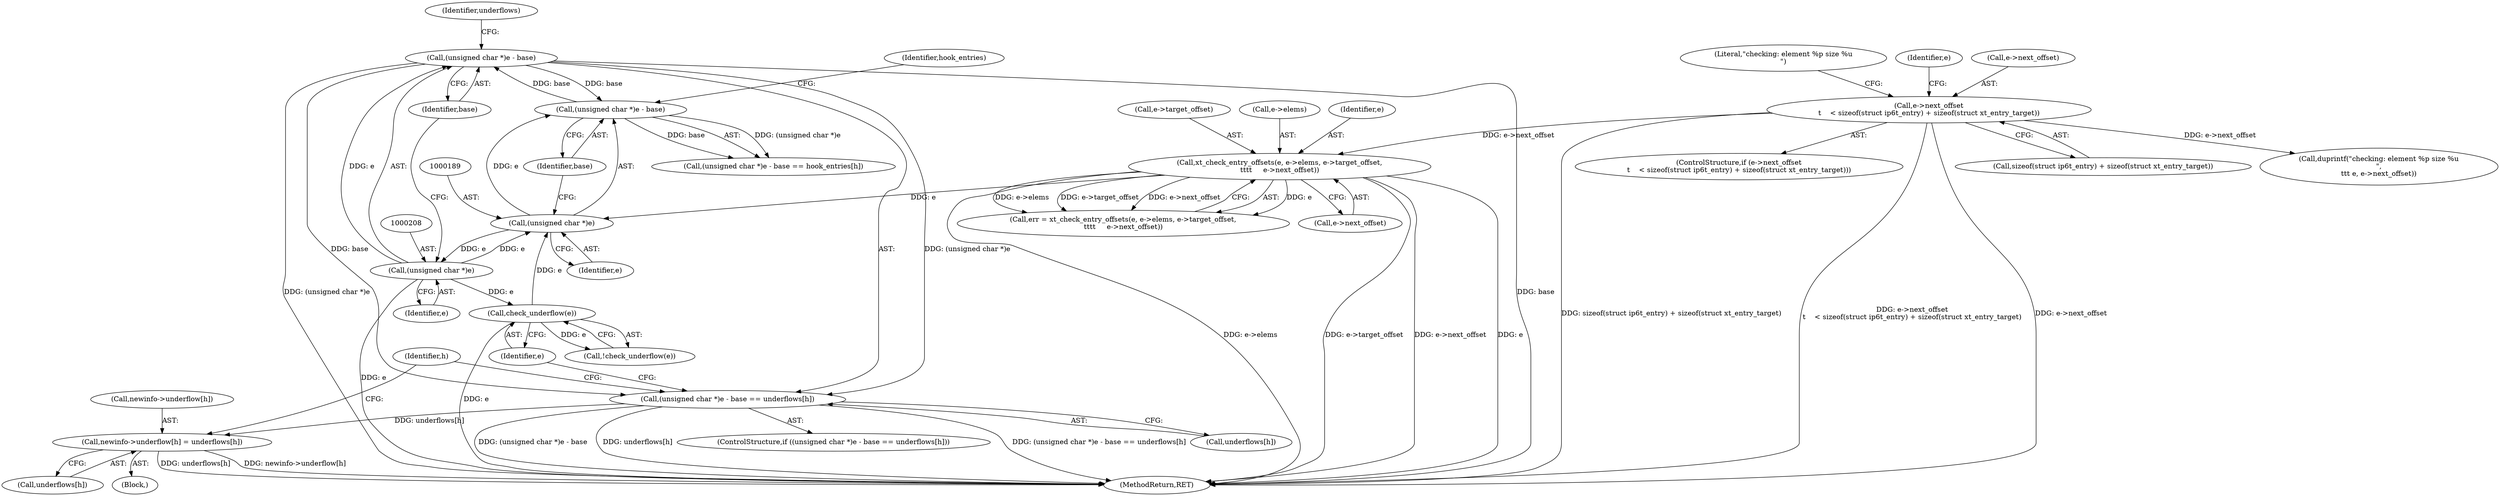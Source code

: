 digraph "0_linux_ce683e5f9d045e5d67d1312a42b359cb2ab2a13c_4@array" {
"1000205" [label="(Call,(unsigned char *)e - base == underflows[h])"];
"1000206" [label="(Call,(unsigned char *)e - base)"];
"1000207" [label="(Call,(unsigned char *)e)"];
"1000188" [label="(Call,(unsigned char *)e)"];
"1000217" [label="(Call,check_underflow(e))"];
"1000152" [label="(Call,xt_check_entry_offsets(e, e->elems, e->target_offset,\n\t\t\t\t     e->next_offset))"];
"1000121" [label="(Call,e->next_offset\n\t    < sizeof(struct ip6t_entry) + sizeof(struct xt_entry_target))"];
"1000187" [label="(Call,(unsigned char *)e - base)"];
"1000225" [label="(Call,newinfo->underflow[h] = underflows[h])"];
"1000175" [label="(Identifier,h)"];
"1000157" [label="(Call,e->target_offset)"];
"1000154" [label="(Call,e->elems)"];
"1000226" [label="(Call,newinfo->underflow[h])"];
"1000205" [label="(Call,(unsigned char *)e - base == underflows[h])"];
"1000153" [label="(Identifier,e)"];
"1000242" [label="(MethodReturn,RET)"];
"1000186" [label="(Call,(unsigned char *)e - base == hook_entries[h])"];
"1000150" [label="(Call,err = xt_check_entry_offsets(e, e->elems, e->target_offset,\n\t\t\t\t     e->next_offset))"];
"1000206" [label="(Call,(unsigned char *)e - base)"];
"1000216" [label="(Call,!check_underflow(e))"];
"1000160" [label="(Call,e->next_offset)"];
"1000209" [label="(Identifier,e)"];
"1000131" [label="(Call,duprintf(\"checking: element %p size %u\n\",\n\t\t\t e, e->next_offset))"];
"1000211" [label="(Call,underflows[h])"];
"1000145" [label="(Identifier,e)"];
"1000122" [label="(Call,e->next_offset)"];
"1000193" [label="(Identifier,hook_entries)"];
"1000187" [label="(Call,(unsigned char *)e - base)"];
"1000152" [label="(Call,xt_check_entry_offsets(e, e->elems, e->target_offset,\n\t\t\t\t     e->next_offset))"];
"1000207" [label="(Call,(unsigned char *)e)"];
"1000225" [label="(Call,newinfo->underflow[h] = underflows[h])"];
"1000125" [label="(Call,sizeof(struct ip6t_entry) + sizeof(struct xt_entry_target))"];
"1000132" [label="(Literal,\"checking: element %p size %u\n\")"];
"1000231" [label="(Call,underflows[h])"];
"1000212" [label="(Identifier,underflows)"];
"1000120" [label="(ControlStructure,if (e->next_offset\n\t    < sizeof(struct ip6t_entry) + sizeof(struct xt_entry_target)))"];
"1000214" [label="(Block,)"];
"1000204" [label="(ControlStructure,if ((unsigned char *)e - base == underflows[h]))"];
"1000217" [label="(Call,check_underflow(e))"];
"1000191" [label="(Identifier,base)"];
"1000188" [label="(Call,(unsigned char *)e)"];
"1000218" [label="(Identifier,e)"];
"1000121" [label="(Call,e->next_offset\n\t    < sizeof(struct ip6t_entry) + sizeof(struct xt_entry_target))"];
"1000190" [label="(Identifier,e)"];
"1000210" [label="(Identifier,base)"];
"1000205" -> "1000204"  [label="AST: "];
"1000205" -> "1000211"  [label="CFG: "];
"1000206" -> "1000205"  [label="AST: "];
"1000211" -> "1000205"  [label="AST: "];
"1000218" -> "1000205"  [label="CFG: "];
"1000175" -> "1000205"  [label="CFG: "];
"1000205" -> "1000242"  [label="DDG: (unsigned char *)e - base"];
"1000205" -> "1000242"  [label="DDG: underflows[h]"];
"1000205" -> "1000242"  [label="DDG: (unsigned char *)e - base == underflows[h]"];
"1000206" -> "1000205"  [label="DDG: (unsigned char *)e"];
"1000206" -> "1000205"  [label="DDG: base"];
"1000205" -> "1000225"  [label="DDG: underflows[h]"];
"1000206" -> "1000210"  [label="CFG: "];
"1000207" -> "1000206"  [label="AST: "];
"1000210" -> "1000206"  [label="AST: "];
"1000212" -> "1000206"  [label="CFG: "];
"1000206" -> "1000242"  [label="DDG: base"];
"1000206" -> "1000242"  [label="DDG: (unsigned char *)e"];
"1000206" -> "1000187"  [label="DDG: base"];
"1000207" -> "1000206"  [label="DDG: e"];
"1000187" -> "1000206"  [label="DDG: base"];
"1000207" -> "1000209"  [label="CFG: "];
"1000208" -> "1000207"  [label="AST: "];
"1000209" -> "1000207"  [label="AST: "];
"1000210" -> "1000207"  [label="CFG: "];
"1000207" -> "1000242"  [label="DDG: e"];
"1000207" -> "1000188"  [label="DDG: e"];
"1000188" -> "1000207"  [label="DDG: e"];
"1000207" -> "1000217"  [label="DDG: e"];
"1000188" -> "1000187"  [label="AST: "];
"1000188" -> "1000190"  [label="CFG: "];
"1000189" -> "1000188"  [label="AST: "];
"1000190" -> "1000188"  [label="AST: "];
"1000191" -> "1000188"  [label="CFG: "];
"1000188" -> "1000187"  [label="DDG: e"];
"1000217" -> "1000188"  [label="DDG: e"];
"1000152" -> "1000188"  [label="DDG: e"];
"1000217" -> "1000216"  [label="AST: "];
"1000217" -> "1000218"  [label="CFG: "];
"1000218" -> "1000217"  [label="AST: "];
"1000216" -> "1000217"  [label="CFG: "];
"1000217" -> "1000242"  [label="DDG: e"];
"1000217" -> "1000216"  [label="DDG: e"];
"1000152" -> "1000150"  [label="AST: "];
"1000152" -> "1000160"  [label="CFG: "];
"1000153" -> "1000152"  [label="AST: "];
"1000154" -> "1000152"  [label="AST: "];
"1000157" -> "1000152"  [label="AST: "];
"1000160" -> "1000152"  [label="AST: "];
"1000150" -> "1000152"  [label="CFG: "];
"1000152" -> "1000242"  [label="DDG: e->elems"];
"1000152" -> "1000242"  [label="DDG: e->target_offset"];
"1000152" -> "1000242"  [label="DDG: e->next_offset"];
"1000152" -> "1000242"  [label="DDG: e"];
"1000152" -> "1000150"  [label="DDG: e"];
"1000152" -> "1000150"  [label="DDG: e->elems"];
"1000152" -> "1000150"  [label="DDG: e->target_offset"];
"1000152" -> "1000150"  [label="DDG: e->next_offset"];
"1000121" -> "1000152"  [label="DDG: e->next_offset"];
"1000121" -> "1000120"  [label="AST: "];
"1000121" -> "1000125"  [label="CFG: "];
"1000122" -> "1000121"  [label="AST: "];
"1000125" -> "1000121"  [label="AST: "];
"1000132" -> "1000121"  [label="CFG: "];
"1000145" -> "1000121"  [label="CFG: "];
"1000121" -> "1000242"  [label="DDG: sizeof(struct ip6t_entry) + sizeof(struct xt_entry_target)"];
"1000121" -> "1000242"  [label="DDG: e->next_offset\n\t    < sizeof(struct ip6t_entry) + sizeof(struct xt_entry_target)"];
"1000121" -> "1000242"  [label="DDG: e->next_offset"];
"1000121" -> "1000131"  [label="DDG: e->next_offset"];
"1000187" -> "1000186"  [label="AST: "];
"1000187" -> "1000191"  [label="CFG: "];
"1000191" -> "1000187"  [label="AST: "];
"1000193" -> "1000187"  [label="CFG: "];
"1000187" -> "1000186"  [label="DDG: (unsigned char *)e"];
"1000187" -> "1000186"  [label="DDG: base"];
"1000225" -> "1000214"  [label="AST: "];
"1000225" -> "1000231"  [label="CFG: "];
"1000226" -> "1000225"  [label="AST: "];
"1000231" -> "1000225"  [label="AST: "];
"1000175" -> "1000225"  [label="CFG: "];
"1000225" -> "1000242"  [label="DDG: newinfo->underflow[h]"];
"1000225" -> "1000242"  [label="DDG: underflows[h]"];
}
